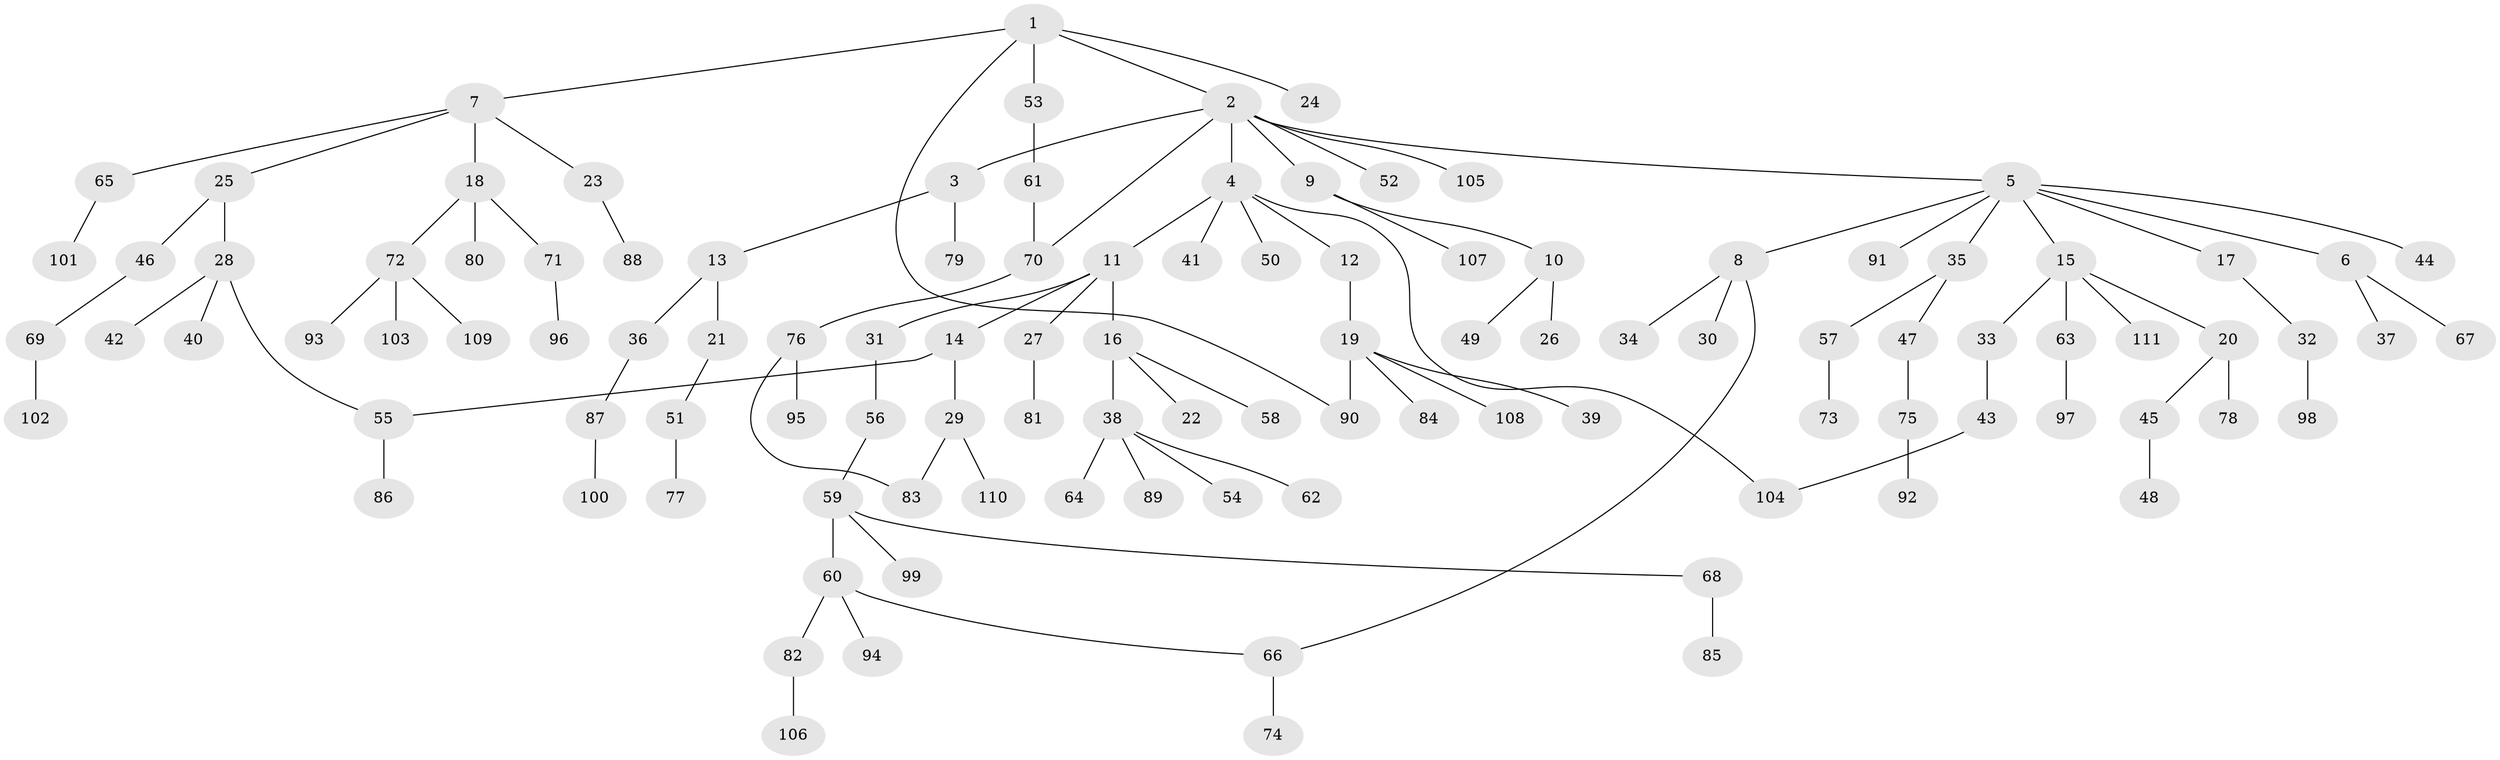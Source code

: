 // coarse degree distribution, {11: 0.012987012987012988, 2: 0.19480519480519481, 6: 0.012987012987012988, 7: 0.012987012987012988, 5: 0.05194805194805195, 3: 0.12987012987012986, 4: 0.06493506493506493, 1: 0.5194805194805194}
// Generated by graph-tools (version 1.1) at 2025/41/03/06/25 10:41:28]
// undirected, 111 vertices, 116 edges
graph export_dot {
graph [start="1"]
  node [color=gray90,style=filled];
  1;
  2;
  3;
  4;
  5;
  6;
  7;
  8;
  9;
  10;
  11;
  12;
  13;
  14;
  15;
  16;
  17;
  18;
  19;
  20;
  21;
  22;
  23;
  24;
  25;
  26;
  27;
  28;
  29;
  30;
  31;
  32;
  33;
  34;
  35;
  36;
  37;
  38;
  39;
  40;
  41;
  42;
  43;
  44;
  45;
  46;
  47;
  48;
  49;
  50;
  51;
  52;
  53;
  54;
  55;
  56;
  57;
  58;
  59;
  60;
  61;
  62;
  63;
  64;
  65;
  66;
  67;
  68;
  69;
  70;
  71;
  72;
  73;
  74;
  75;
  76;
  77;
  78;
  79;
  80;
  81;
  82;
  83;
  84;
  85;
  86;
  87;
  88;
  89;
  90;
  91;
  92;
  93;
  94;
  95;
  96;
  97;
  98;
  99;
  100;
  101;
  102;
  103;
  104;
  105;
  106;
  107;
  108;
  109;
  110;
  111;
  1 -- 2;
  1 -- 7;
  1 -- 24;
  1 -- 53;
  1 -- 90;
  2 -- 3;
  2 -- 4;
  2 -- 5;
  2 -- 9;
  2 -- 52;
  2 -- 105;
  2 -- 70;
  3 -- 13;
  3 -- 79;
  4 -- 11;
  4 -- 12;
  4 -- 41;
  4 -- 50;
  4 -- 104;
  5 -- 6;
  5 -- 8;
  5 -- 15;
  5 -- 17;
  5 -- 35;
  5 -- 44;
  5 -- 91;
  6 -- 37;
  6 -- 67;
  7 -- 18;
  7 -- 23;
  7 -- 25;
  7 -- 65;
  8 -- 30;
  8 -- 34;
  8 -- 66;
  9 -- 10;
  9 -- 107;
  10 -- 26;
  10 -- 49;
  11 -- 14;
  11 -- 16;
  11 -- 27;
  11 -- 31;
  12 -- 19;
  13 -- 21;
  13 -- 36;
  14 -- 29;
  14 -- 55;
  15 -- 20;
  15 -- 33;
  15 -- 63;
  15 -- 111;
  16 -- 22;
  16 -- 38;
  16 -- 58;
  17 -- 32;
  18 -- 71;
  18 -- 72;
  18 -- 80;
  19 -- 39;
  19 -- 84;
  19 -- 108;
  19 -- 90;
  20 -- 45;
  20 -- 78;
  21 -- 51;
  23 -- 88;
  25 -- 28;
  25 -- 46;
  27 -- 81;
  28 -- 40;
  28 -- 42;
  28 -- 55;
  29 -- 83;
  29 -- 110;
  31 -- 56;
  32 -- 98;
  33 -- 43;
  35 -- 47;
  35 -- 57;
  36 -- 87;
  38 -- 54;
  38 -- 62;
  38 -- 64;
  38 -- 89;
  43 -- 104;
  45 -- 48;
  46 -- 69;
  47 -- 75;
  51 -- 77;
  53 -- 61;
  55 -- 86;
  56 -- 59;
  57 -- 73;
  59 -- 60;
  59 -- 68;
  59 -- 99;
  60 -- 66;
  60 -- 82;
  60 -- 94;
  61 -- 70;
  63 -- 97;
  65 -- 101;
  66 -- 74;
  68 -- 85;
  69 -- 102;
  70 -- 76;
  71 -- 96;
  72 -- 93;
  72 -- 103;
  72 -- 109;
  75 -- 92;
  76 -- 95;
  76 -- 83;
  82 -- 106;
  87 -- 100;
}
